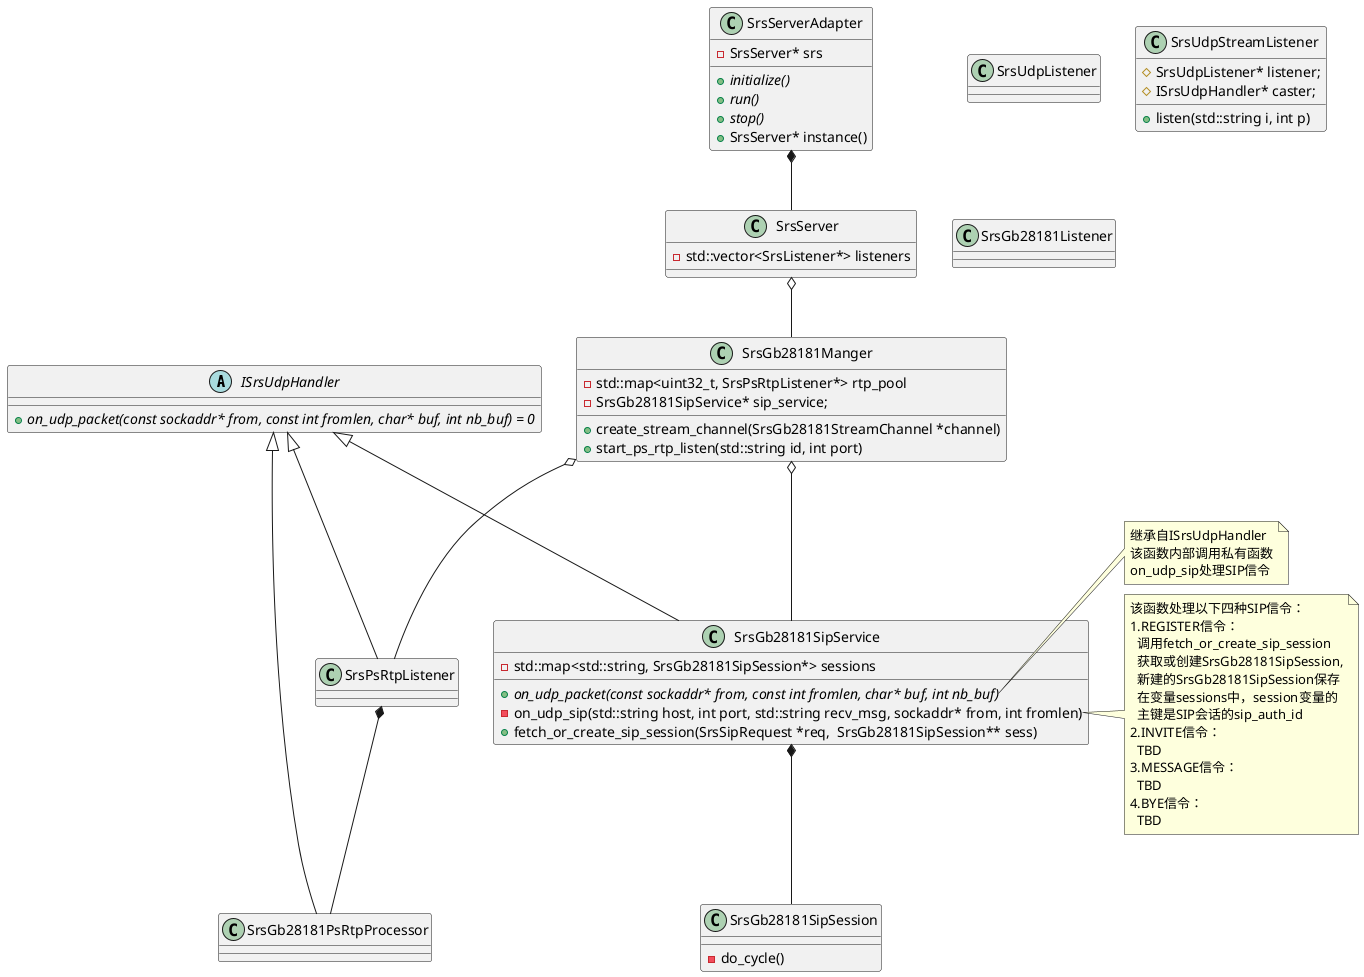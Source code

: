 @startuml

abstract class ISrsUdpHandler {
  + {abstract} on_udp_packet(const sockaddr* from, const int fromlen, char* buf, int nb_buf) = 0
}

class SrsGb28181PsRtpProcessor {
  
}

class SrsPsRtpListener {

}

class SrsGb28181Manger {
  - std::map<uint32_t, SrsPsRtpListener*> rtp_pool
  - SrsGb28181SipService* sip_service;
  + create_stream_channel(SrsGb28181StreamChannel *channel)
  + start_ps_rtp_listen(std::string id, int port)
}

class SrsGb28181SipSession {
  - do_cycle()
}

class SrsGb28181SipService {
  - std::map<std::string, SrsGb28181SipSession*> sessions
  + {abstract} on_udp_packet(const sockaddr* from, const int fromlen, char* buf, int nb_buf)
  - on_udp_sip(std::string host, int port, std::string recv_msg, sockaddr* from, int fromlen)
  + fetch_or_create_sip_session(SrsSipRequest *req,  SrsGb28181SipSession** sess)
}
note right of SrsGb28181SipService::on_udp_packet
  继承自ISrsUdpHandler
  该函数内部调用私有函数
  on_udp_sip处理SIP信令
end note
note right of SrsGb28181SipService::on_udp_sip
  该函数处理以下四种SIP信令：
  1.REGISTER信令：
    调用fetch_or_create_sip_session
    获取或创建SrsGb28181SipSession,
    新建的SrsGb28181SipSession保存
    在变量sessions中，session变量的
    主键是SIP会话的sip_auth_id
  2.INVITE信令：
    TBD
  3.MESSAGE信令：
    TBD
  4.BYE信令：
    TBD
end note

ISrsUdpHandler <|-- SrsPsRtpListener
ISrsUdpHandler <|-- SrsGb28181PsRtpProcessor
ISrsUdpHandler <|-- SrsGb28181SipService
SrsPsRtpListener *-- SrsGb28181PsRtpProcessor
SrsGb28181Manger o-- SrsPsRtpListener
SrsGb28181SipService *-- SrsGb28181SipSession
SrsGb28181Manger o-- SrsGb28181SipService


class SrsServer {
  - std::vector<SrsListener*> listeners
}

SrsServer o-- SrsGb28181Manger

class SrsUdpListener {

}

class SrsUdpStreamListener {
  #SrsUdpListener* listener;
  #ISrsUdpHandler* caster;
  + listen(std::string i, int p)
}

class SrsGb28181Listener {

}

class SrsServerAdapter {
  - SrsServer* srs
  + {abstract} initialize()
  + {abstract} run()
  + {abstract} stop()
  + SrsServer* instance()
}

SrsServerAdapter *-- SrsServer

@enduml